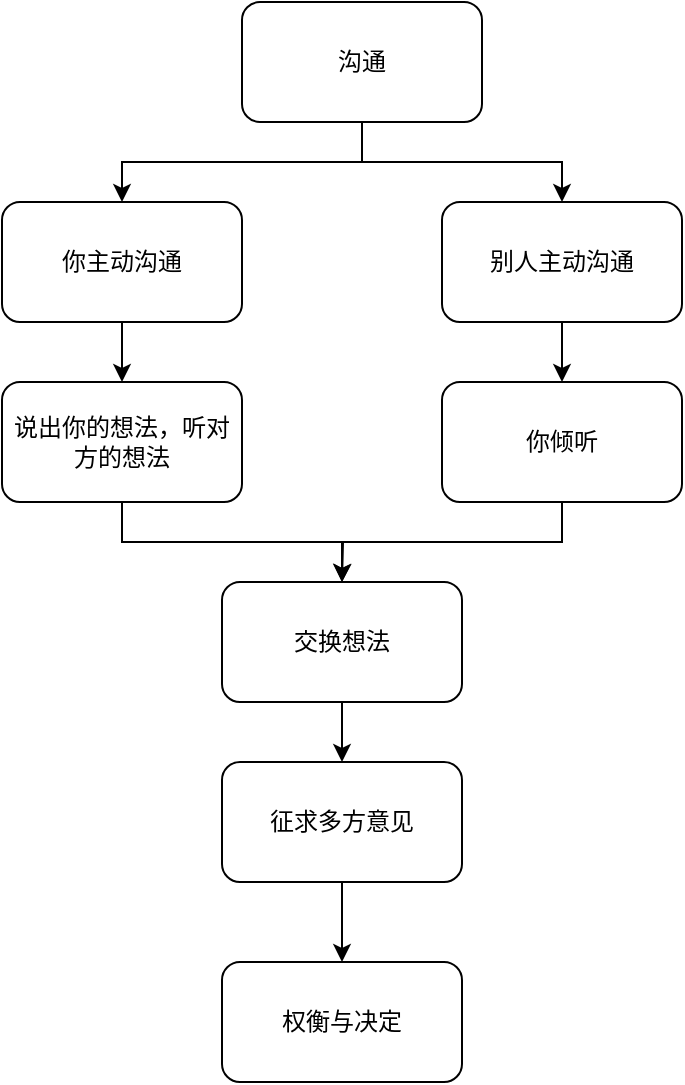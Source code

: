 <mxfile version="12.6.6" type="github">
  <diagram id="EDGiGLUPWGxTcvUNGVG7" name="Page-1">
    <mxGraphModel dx="782" dy="476" grid="1" gridSize="10" guides="1" tooltips="1" connect="1" arrows="1" fold="1" page="1" pageScale="1" pageWidth="2339" pageHeight="3300" math="0" shadow="0">
      <root>
        <mxCell id="0"/>
        <mxCell id="1" parent="0"/>
        <mxCell id="FvC4vKHcdPBLq3AzQwxq-12" style="edgeStyle=orthogonalEdgeStyle;rounded=0;orthogonalLoop=1;jettySize=auto;html=1;exitX=0.5;exitY=1;exitDx=0;exitDy=0;entryX=0.5;entryY=0;entryDx=0;entryDy=0;" edge="1" parent="1" source="FvC4vKHcdPBLq3AzQwxq-1" target="FvC4vKHcdPBLq3AzQwxq-2">
          <mxGeometry relative="1" as="geometry"/>
        </mxCell>
        <mxCell id="FvC4vKHcdPBLq3AzQwxq-1" value="你主动沟通" style="rounded=1;whiteSpace=wrap;html=1;" vertex="1" parent="1">
          <mxGeometry x="150" y="120" width="120" height="60" as="geometry"/>
        </mxCell>
        <mxCell id="FvC4vKHcdPBLq3AzQwxq-14" style="edgeStyle=orthogonalEdgeStyle;rounded=0;orthogonalLoop=1;jettySize=auto;html=1;exitX=0.5;exitY=1;exitDx=0;exitDy=0;" edge="1" parent="1" source="FvC4vKHcdPBLq3AzQwxq-2">
          <mxGeometry relative="1" as="geometry">
            <mxPoint x="320" y="310" as="targetPoint"/>
          </mxGeometry>
        </mxCell>
        <mxCell id="FvC4vKHcdPBLq3AzQwxq-2" value="说出你的想法，听对方的想法" style="rounded=1;whiteSpace=wrap;html=1;" vertex="1" parent="1">
          <mxGeometry x="150" y="210" width="120" height="60" as="geometry"/>
        </mxCell>
        <mxCell id="FvC4vKHcdPBLq3AzQwxq-17" style="edgeStyle=orthogonalEdgeStyle;rounded=0;orthogonalLoop=1;jettySize=auto;html=1;exitX=0.5;exitY=1;exitDx=0;exitDy=0;entryX=0.5;entryY=0;entryDx=0;entryDy=0;" edge="1" parent="1" source="FvC4vKHcdPBLq3AzQwxq-3" target="FvC4vKHcdPBLq3AzQwxq-4">
          <mxGeometry relative="1" as="geometry"/>
        </mxCell>
        <mxCell id="FvC4vKHcdPBLq3AzQwxq-3" value="征求多方意见" style="rounded=1;whiteSpace=wrap;html=1;" vertex="1" parent="1">
          <mxGeometry x="260" y="400" width="120" height="60" as="geometry"/>
        </mxCell>
        <mxCell id="FvC4vKHcdPBLq3AzQwxq-4" value="权衡与决定" style="rounded=1;whiteSpace=wrap;html=1;" vertex="1" parent="1">
          <mxGeometry x="260" y="500" width="120" height="60" as="geometry"/>
        </mxCell>
        <mxCell id="FvC4vKHcdPBLq3AzQwxq-11" style="edgeStyle=orthogonalEdgeStyle;rounded=0;orthogonalLoop=1;jettySize=auto;html=1;exitX=0.5;exitY=1;exitDx=0;exitDy=0;entryX=0.5;entryY=0;entryDx=0;entryDy=0;" edge="1" parent="1" source="FvC4vKHcdPBLq3AzQwxq-5" target="FvC4vKHcdPBLq3AzQwxq-6">
          <mxGeometry relative="1" as="geometry"/>
        </mxCell>
        <mxCell id="FvC4vKHcdPBLq3AzQwxq-5" value="别人主动沟通" style="rounded=1;whiteSpace=wrap;html=1;" vertex="1" parent="1">
          <mxGeometry x="370" y="120" width="120" height="60" as="geometry"/>
        </mxCell>
        <mxCell id="FvC4vKHcdPBLq3AzQwxq-13" style="edgeStyle=orthogonalEdgeStyle;rounded=0;orthogonalLoop=1;jettySize=auto;html=1;exitX=0.5;exitY=1;exitDx=0;exitDy=0;entryX=0.5;entryY=0;entryDx=0;entryDy=0;" edge="1" parent="1" source="FvC4vKHcdPBLq3AzQwxq-6" target="FvC4vKHcdPBLq3AzQwxq-7">
          <mxGeometry relative="1" as="geometry"/>
        </mxCell>
        <mxCell id="FvC4vKHcdPBLq3AzQwxq-6" value="你倾听" style="rounded=1;whiteSpace=wrap;html=1;" vertex="1" parent="1">
          <mxGeometry x="370" y="210" width="120" height="60" as="geometry"/>
        </mxCell>
        <mxCell id="FvC4vKHcdPBLq3AzQwxq-16" style="edgeStyle=orthogonalEdgeStyle;rounded=0;orthogonalLoop=1;jettySize=auto;html=1;exitX=0.5;exitY=1;exitDx=0;exitDy=0;entryX=0.5;entryY=0;entryDx=0;entryDy=0;" edge="1" parent="1" source="FvC4vKHcdPBLq3AzQwxq-7" target="FvC4vKHcdPBLq3AzQwxq-3">
          <mxGeometry relative="1" as="geometry"/>
        </mxCell>
        <mxCell id="FvC4vKHcdPBLq3AzQwxq-7" value="交换想法" style="rounded=1;whiteSpace=wrap;html=1;" vertex="1" parent="1">
          <mxGeometry x="260" y="310" width="120" height="60" as="geometry"/>
        </mxCell>
        <mxCell id="FvC4vKHcdPBLq3AzQwxq-9" style="edgeStyle=orthogonalEdgeStyle;rounded=0;orthogonalLoop=1;jettySize=auto;html=1;exitX=0.5;exitY=1;exitDx=0;exitDy=0;entryX=0.5;entryY=0;entryDx=0;entryDy=0;" edge="1" parent="1" source="FvC4vKHcdPBLq3AzQwxq-8" target="FvC4vKHcdPBLq3AzQwxq-5">
          <mxGeometry relative="1" as="geometry"/>
        </mxCell>
        <mxCell id="FvC4vKHcdPBLq3AzQwxq-10" style="edgeStyle=orthogonalEdgeStyle;rounded=0;orthogonalLoop=1;jettySize=auto;html=1;exitX=0.5;exitY=1;exitDx=0;exitDy=0;entryX=0.5;entryY=0;entryDx=0;entryDy=0;" edge="1" parent="1" source="FvC4vKHcdPBLq3AzQwxq-8" target="FvC4vKHcdPBLq3AzQwxq-1">
          <mxGeometry relative="1" as="geometry"/>
        </mxCell>
        <mxCell id="FvC4vKHcdPBLq3AzQwxq-8" value="沟通" style="rounded=1;whiteSpace=wrap;html=1;" vertex="1" parent="1">
          <mxGeometry x="270" y="20" width="120" height="60" as="geometry"/>
        </mxCell>
      </root>
    </mxGraphModel>
  </diagram>
</mxfile>
